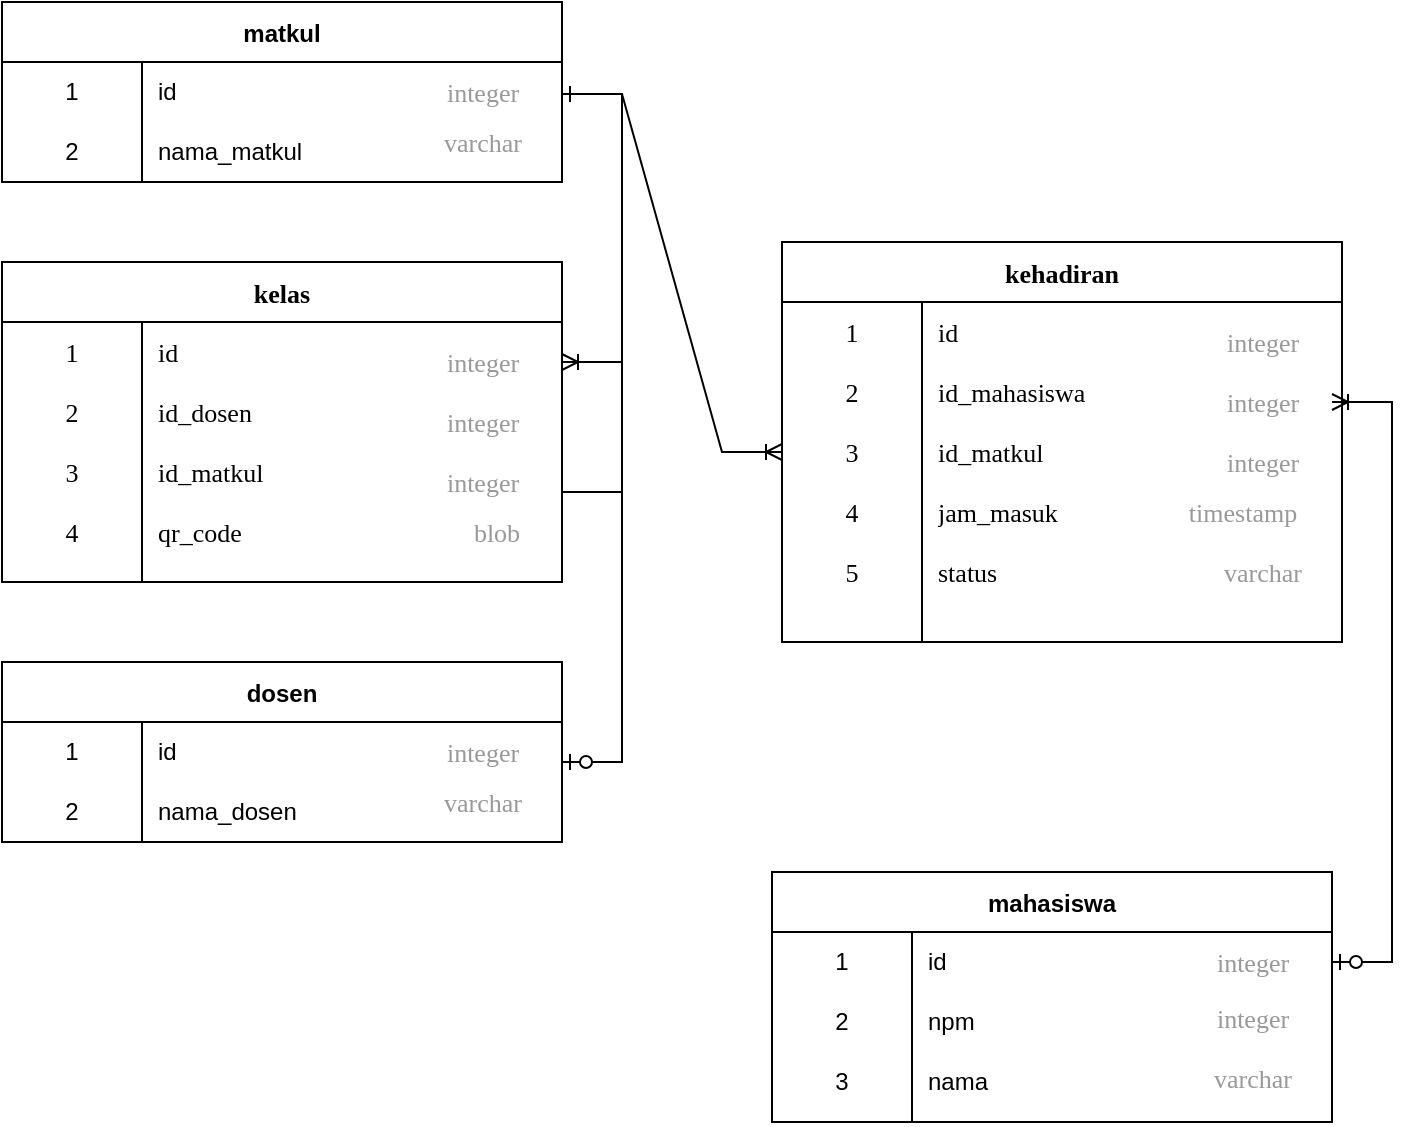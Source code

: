 <mxfile version="20.6.0" type="github"><diagram id="CvN0wR7AOAjx9qafkPoJ" name="Page-1"><mxGraphModel dx="1262" dy="683" grid="1" gridSize="10" guides="1" tooltips="1" connect="1" arrows="1" fold="1" page="1" pageScale="1" pageWidth="850" pageHeight="1100" math="0" shadow="0"><root><mxCell id="0"/><mxCell id="1" parent="0"/><mxCell id="g2jilhp7KrY-lgzoTf6S-3" value="matkul" style="shape=table;startSize=30;container=1;collapsible=0;childLayout=tableLayout;fixedRows=1;rowLines=0;fontStyle=1;" vertex="1" parent="1"><mxGeometry x="60" y="70" width="280" height="90" as="geometry"/></mxCell><mxCell id="g2jilhp7KrY-lgzoTf6S-4" value="" style="shape=tableRow;horizontal=0;startSize=0;swimlaneHead=0;swimlaneBody=0;top=0;left=0;bottom=0;right=0;collapsible=0;dropTarget=0;fillColor=none;points=[[0,0.5],[1,0.5]];portConstraint=eastwest;" vertex="1" parent="g2jilhp7KrY-lgzoTf6S-3"><mxGeometry y="30" width="280" height="30" as="geometry"/></mxCell><mxCell id="g2jilhp7KrY-lgzoTf6S-5" value="1" style="shape=partialRectangle;html=1;whiteSpace=wrap;connectable=0;fillColor=none;top=0;left=0;bottom=0;right=0;overflow=hidden;pointerEvents=1;" vertex="1" parent="g2jilhp7KrY-lgzoTf6S-4"><mxGeometry width="70" height="30" as="geometry"><mxRectangle width="70" height="30" as="alternateBounds"/></mxGeometry></mxCell><mxCell id="g2jilhp7KrY-lgzoTf6S-6" value="id" style="shape=partialRectangle;html=1;whiteSpace=wrap;connectable=0;fillColor=none;top=0;left=0;bottom=0;right=0;align=left;spacingLeft=6;overflow=hidden;" vertex="1" parent="g2jilhp7KrY-lgzoTf6S-4"><mxGeometry x="70" width="210" height="30" as="geometry"><mxRectangle width="210" height="30" as="alternateBounds"/></mxGeometry></mxCell><mxCell id="g2jilhp7KrY-lgzoTf6S-7" value="" style="shape=tableRow;horizontal=0;startSize=0;swimlaneHead=0;swimlaneBody=0;top=0;left=0;bottom=0;right=0;collapsible=0;dropTarget=0;fillColor=none;points=[[0,0.5],[1,0.5]];portConstraint=eastwest;" vertex="1" parent="g2jilhp7KrY-lgzoTf6S-3"><mxGeometry y="60" width="280" height="30" as="geometry"/></mxCell><mxCell id="g2jilhp7KrY-lgzoTf6S-8" value="2" style="shape=partialRectangle;html=1;whiteSpace=wrap;connectable=0;fillColor=none;top=0;left=0;bottom=0;right=0;overflow=hidden;" vertex="1" parent="g2jilhp7KrY-lgzoTf6S-7"><mxGeometry width="70" height="30" as="geometry"><mxRectangle width="70" height="30" as="alternateBounds"/></mxGeometry></mxCell><mxCell id="g2jilhp7KrY-lgzoTf6S-9" value="nama_matkul" style="shape=partialRectangle;html=1;whiteSpace=wrap;connectable=0;fillColor=none;top=0;left=0;bottom=0;right=0;align=left;spacingLeft=6;overflow=hidden;" vertex="1" parent="g2jilhp7KrY-lgzoTf6S-7"><mxGeometry x="70" width="210" height="30" as="geometry"><mxRectangle width="210" height="30" as="alternateBounds"/></mxGeometry></mxCell><mxCell id="g2jilhp7KrY-lgzoTf6S-31" value="integer" style="text;strokeColor=none;fillColor=none;html=1;fontSize=13;fontStyle=0;verticalAlign=middle;align=center;fontFamily=Tahoma;fontColor=#999999;" vertex="1" parent="1"><mxGeometry x="250" y="95" width="100" height="40" as="geometry"/></mxCell><mxCell id="g2jilhp7KrY-lgzoTf6S-32" value="varchar" style="text;strokeColor=none;fillColor=none;html=1;fontSize=13;fontStyle=0;verticalAlign=middle;align=center;fontFamily=Tahoma;fontColor=#999999;" vertex="1" parent="1"><mxGeometry x="250" y="120" width="100" height="40" as="geometry"/></mxCell><mxCell id="g2jilhp7KrY-lgzoTf6S-55" value="kelas" style="shape=table;startSize=30;container=1;collapsible=0;childLayout=tableLayout;fixedRows=1;rowLines=0;fontStyle=1;strokeWidth=1;fontFamily=Tahoma;fontSize=13;fontColor=#000000;" vertex="1" parent="1"><mxGeometry x="60" y="200" width="280" height="160" as="geometry"/></mxCell><mxCell id="g2jilhp7KrY-lgzoTf6S-56" value="" style="shape=tableRow;horizontal=0;startSize=0;swimlaneHead=0;swimlaneBody=0;top=0;left=0;bottom=0;right=0;collapsible=0;dropTarget=0;fillColor=none;points=[[0,0.5],[1,0.5]];portConstraint=eastwest;strokeWidth=1;fontFamily=Tahoma;fontSize=13;fontColor=#999999;" vertex="1" parent="g2jilhp7KrY-lgzoTf6S-55"><mxGeometry y="30" width="280" height="30" as="geometry"/></mxCell><mxCell id="g2jilhp7KrY-lgzoTf6S-57" value="&lt;font color=&quot;#000000&quot;&gt;1&lt;/font&gt;" style="shape=partialRectangle;html=1;whiteSpace=wrap;connectable=0;fillColor=none;top=0;left=0;bottom=0;right=0;overflow=hidden;pointerEvents=1;strokeWidth=1;fontFamily=Tahoma;fontSize=13;fontColor=#999999;" vertex="1" parent="g2jilhp7KrY-lgzoTf6S-56"><mxGeometry width="70" height="30" as="geometry"><mxRectangle width="70" height="30" as="alternateBounds"/></mxGeometry></mxCell><mxCell id="g2jilhp7KrY-lgzoTf6S-58" value="&lt;font color=&quot;#000000&quot;&gt;id&lt;/font&gt;" style="shape=partialRectangle;html=1;whiteSpace=wrap;connectable=0;fillColor=none;top=0;left=0;bottom=0;right=0;align=left;spacingLeft=6;overflow=hidden;strokeWidth=1;fontFamily=Tahoma;fontSize=13;fontColor=#999999;" vertex="1" parent="g2jilhp7KrY-lgzoTf6S-56"><mxGeometry x="70" width="210" height="30" as="geometry"><mxRectangle width="210" height="30" as="alternateBounds"/></mxGeometry></mxCell><mxCell id="g2jilhp7KrY-lgzoTf6S-59" value="" style="shape=tableRow;horizontal=0;startSize=0;swimlaneHead=0;swimlaneBody=0;top=0;left=0;bottom=0;right=0;collapsible=0;dropTarget=0;fillColor=none;points=[[0,0.5],[1,0.5]];portConstraint=eastwest;strokeWidth=1;fontFamily=Tahoma;fontSize=13;fontColor=#999999;" vertex="1" parent="g2jilhp7KrY-lgzoTf6S-55"><mxGeometry y="60" width="280" height="30" as="geometry"/></mxCell><mxCell id="g2jilhp7KrY-lgzoTf6S-60" value="&lt;font color=&quot;#000000&quot;&gt;2&lt;/font&gt;" style="shape=partialRectangle;html=1;whiteSpace=wrap;connectable=0;fillColor=none;top=0;left=0;bottom=0;right=0;overflow=hidden;strokeWidth=1;fontFamily=Tahoma;fontSize=13;fontColor=#999999;" vertex="1" parent="g2jilhp7KrY-lgzoTf6S-59"><mxGeometry width="70" height="30" as="geometry"><mxRectangle width="70" height="30" as="alternateBounds"/></mxGeometry></mxCell><mxCell id="g2jilhp7KrY-lgzoTf6S-61" value="&lt;font color=&quot;#000000&quot;&gt;id_dosen&lt;/font&gt;" style="shape=partialRectangle;html=1;whiteSpace=wrap;connectable=0;fillColor=none;top=0;left=0;bottom=0;right=0;align=left;spacingLeft=6;overflow=hidden;strokeWidth=1;fontFamily=Tahoma;fontSize=13;fontColor=#999999;" vertex="1" parent="g2jilhp7KrY-lgzoTf6S-59"><mxGeometry x="70" width="210" height="30" as="geometry"><mxRectangle width="210" height="30" as="alternateBounds"/></mxGeometry></mxCell><mxCell id="g2jilhp7KrY-lgzoTf6S-62" value="" style="shape=tableRow;horizontal=0;startSize=0;swimlaneHead=0;swimlaneBody=0;top=0;left=0;bottom=0;right=0;collapsible=0;dropTarget=0;fillColor=none;points=[[0,0.5],[1,0.5]];portConstraint=eastwest;strokeWidth=1;fontFamily=Tahoma;fontSize=13;fontColor=#999999;" vertex="1" parent="g2jilhp7KrY-lgzoTf6S-55"><mxGeometry y="90" width="280" height="30" as="geometry"/></mxCell><mxCell id="g2jilhp7KrY-lgzoTf6S-63" value="&lt;font color=&quot;#000000&quot;&gt;3&lt;/font&gt;" style="shape=partialRectangle;html=1;whiteSpace=wrap;connectable=0;fillColor=none;top=0;left=0;bottom=0;right=0;overflow=hidden;strokeWidth=1;fontFamily=Tahoma;fontSize=13;fontColor=#999999;" vertex="1" parent="g2jilhp7KrY-lgzoTf6S-62"><mxGeometry width="70" height="30" as="geometry"><mxRectangle width="70" height="30" as="alternateBounds"/></mxGeometry></mxCell><mxCell id="g2jilhp7KrY-lgzoTf6S-64" value="&lt;font color=&quot;#000000&quot;&gt;id_matkul&lt;/font&gt;" style="shape=partialRectangle;html=1;whiteSpace=wrap;connectable=0;fillColor=none;top=0;left=0;bottom=0;right=0;align=left;spacingLeft=6;overflow=hidden;strokeWidth=1;fontFamily=Tahoma;fontSize=13;fontColor=#999999;" vertex="1" parent="g2jilhp7KrY-lgzoTf6S-62"><mxGeometry x="70" width="210" height="30" as="geometry"><mxRectangle width="210" height="30" as="alternateBounds"/></mxGeometry></mxCell><mxCell id="g2jilhp7KrY-lgzoTf6S-65" value="" style="endArrow=none;html=1;rounded=0;fontFamily=Tahoma;fontSize=13;fontColor=#999999;exitX=0.25;exitY=1;exitDx=0;exitDy=0;" edge="1" parent="1" source="g2jilhp7KrY-lgzoTf6S-55"><mxGeometry width="50" height="50" relative="1" as="geometry"><mxPoint x="80" y="370" as="sourcePoint"/><mxPoint x="130" y="320" as="targetPoint"/></mxGeometry></mxCell><mxCell id="g2jilhp7KrY-lgzoTf6S-66" value="" style="shape=tableRow;horizontal=0;startSize=0;swimlaneHead=0;swimlaneBody=0;top=0;left=0;bottom=0;right=0;collapsible=0;dropTarget=0;fillColor=none;points=[[0,0.5],[1,0.5]];portConstraint=eastwest;strokeWidth=1;fontFamily=Tahoma;fontSize=13;fontColor=#999999;" vertex="1" parent="1"><mxGeometry x="60" y="320" width="280" height="30" as="geometry"/></mxCell><mxCell id="g2jilhp7KrY-lgzoTf6S-67" value="&lt;font color=&quot;#000000&quot;&gt;4&lt;/font&gt;" style="shape=partialRectangle;html=1;whiteSpace=wrap;connectable=0;fillColor=none;top=0;left=0;bottom=0;right=0;overflow=hidden;strokeWidth=1;fontFamily=Tahoma;fontSize=13;fontColor=#999999;" vertex="1" parent="g2jilhp7KrY-lgzoTf6S-66"><mxGeometry width="70" height="30" as="geometry"><mxRectangle width="70" height="30" as="alternateBounds"/></mxGeometry></mxCell><mxCell id="g2jilhp7KrY-lgzoTf6S-68" value="&lt;font color=&quot;#000000&quot;&gt;qr_code&lt;/font&gt;" style="shape=partialRectangle;html=1;whiteSpace=wrap;connectable=0;fillColor=none;top=0;left=0;bottom=0;right=0;align=left;spacingLeft=6;overflow=hidden;strokeWidth=1;fontFamily=Tahoma;fontSize=13;fontColor=#999999;" vertex="1" parent="g2jilhp7KrY-lgzoTf6S-66"><mxGeometry x="70" width="210" height="30" as="geometry"><mxRectangle width="210" height="30" as="alternateBounds"/></mxGeometry></mxCell><mxCell id="g2jilhp7KrY-lgzoTf6S-69" value="integer" style="text;strokeColor=none;fillColor=none;html=1;fontSize=13;fontStyle=0;verticalAlign=middle;align=center;fontFamily=Tahoma;fontColor=#999999;" vertex="1" parent="1"><mxGeometry x="250" y="230" width="100" height="40" as="geometry"/></mxCell><mxCell id="g2jilhp7KrY-lgzoTf6S-70" value="integer" style="text;strokeColor=none;fillColor=none;html=1;fontSize=13;fontStyle=0;verticalAlign=middle;align=center;fontFamily=Tahoma;fontColor=#999999;" vertex="1" parent="1"><mxGeometry x="250" y="260" width="100" height="40" as="geometry"/></mxCell><mxCell id="g2jilhp7KrY-lgzoTf6S-71" value="integer" style="text;strokeColor=none;fillColor=none;html=1;fontSize=13;fontStyle=0;verticalAlign=middle;align=center;fontFamily=Tahoma;fontColor=#999999;" vertex="1" parent="1"><mxGeometry x="250" y="290" width="100" height="40" as="geometry"/></mxCell><mxCell id="g2jilhp7KrY-lgzoTf6S-72" value="blob" style="text;strokeColor=none;fillColor=none;html=1;fontSize=13;fontStyle=0;verticalAlign=middle;align=center;fontFamily=Tahoma;fontColor=#999999;" vertex="1" parent="1"><mxGeometry x="257" y="315" width="100" height="40" as="geometry"/></mxCell><mxCell id="g2jilhp7KrY-lgzoTf6S-73" value="dosen" style="shape=table;startSize=30;container=1;collapsible=0;childLayout=tableLayout;fixedRows=1;rowLines=0;fontStyle=1;" vertex="1" parent="1"><mxGeometry x="60" y="400" width="280" height="90" as="geometry"/></mxCell><mxCell id="g2jilhp7KrY-lgzoTf6S-74" value="" style="shape=tableRow;horizontal=0;startSize=0;swimlaneHead=0;swimlaneBody=0;top=0;left=0;bottom=0;right=0;collapsible=0;dropTarget=0;fillColor=none;points=[[0,0.5],[1,0.5]];portConstraint=eastwest;" vertex="1" parent="g2jilhp7KrY-lgzoTf6S-73"><mxGeometry y="30" width="280" height="30" as="geometry"/></mxCell><mxCell id="g2jilhp7KrY-lgzoTf6S-75" value="1" style="shape=partialRectangle;html=1;whiteSpace=wrap;connectable=0;fillColor=none;top=0;left=0;bottom=0;right=0;overflow=hidden;pointerEvents=1;" vertex="1" parent="g2jilhp7KrY-lgzoTf6S-74"><mxGeometry width="70" height="30" as="geometry"><mxRectangle width="70" height="30" as="alternateBounds"/></mxGeometry></mxCell><mxCell id="g2jilhp7KrY-lgzoTf6S-76" value="id" style="shape=partialRectangle;html=1;whiteSpace=wrap;connectable=0;fillColor=none;top=0;left=0;bottom=0;right=0;align=left;spacingLeft=6;overflow=hidden;" vertex="1" parent="g2jilhp7KrY-lgzoTf6S-74"><mxGeometry x="70" width="210" height="30" as="geometry"><mxRectangle width="210" height="30" as="alternateBounds"/></mxGeometry></mxCell><mxCell id="g2jilhp7KrY-lgzoTf6S-77" value="" style="shape=tableRow;horizontal=0;startSize=0;swimlaneHead=0;swimlaneBody=0;top=0;left=0;bottom=0;right=0;collapsible=0;dropTarget=0;fillColor=none;points=[[0,0.5],[1,0.5]];portConstraint=eastwest;" vertex="1" parent="g2jilhp7KrY-lgzoTf6S-73"><mxGeometry y="60" width="280" height="30" as="geometry"/></mxCell><mxCell id="g2jilhp7KrY-lgzoTf6S-78" value="2" style="shape=partialRectangle;html=1;whiteSpace=wrap;connectable=0;fillColor=none;top=0;left=0;bottom=0;right=0;overflow=hidden;" vertex="1" parent="g2jilhp7KrY-lgzoTf6S-77"><mxGeometry width="70" height="30" as="geometry"><mxRectangle width="70" height="30" as="alternateBounds"/></mxGeometry></mxCell><mxCell id="g2jilhp7KrY-lgzoTf6S-79" value="nama_dosen" style="shape=partialRectangle;html=1;whiteSpace=wrap;connectable=0;fillColor=none;top=0;left=0;bottom=0;right=0;align=left;spacingLeft=6;overflow=hidden;" vertex="1" parent="g2jilhp7KrY-lgzoTf6S-77"><mxGeometry x="70" width="210" height="30" as="geometry"><mxRectangle width="210" height="30" as="alternateBounds"/></mxGeometry></mxCell><mxCell id="g2jilhp7KrY-lgzoTf6S-80" value="varchar" style="text;strokeColor=none;fillColor=none;html=1;fontSize=13;fontStyle=0;verticalAlign=middle;align=center;fontFamily=Tahoma;fontColor=#999999;" vertex="1" parent="1"><mxGeometry x="250" y="450" width="100" height="40" as="geometry"/></mxCell><mxCell id="g2jilhp7KrY-lgzoTf6S-81" value="integer" style="text;strokeColor=none;fillColor=none;html=1;fontSize=13;fontStyle=0;verticalAlign=middle;align=center;fontFamily=Tahoma;fontColor=#999999;" vertex="1" parent="1"><mxGeometry x="250" y="425" width="100" height="40" as="geometry"/></mxCell><mxCell id="g2jilhp7KrY-lgzoTf6S-82" value="kehadiran" style="shape=table;startSize=30;container=1;collapsible=0;childLayout=tableLayout;fixedRows=1;rowLines=0;fontStyle=1;strokeWidth=1;fontFamily=Tahoma;fontSize=13;fontColor=#000000;" vertex="1" parent="1"><mxGeometry x="450" y="190" width="280" height="200" as="geometry"/></mxCell><mxCell id="g2jilhp7KrY-lgzoTf6S-83" value="" style="shape=tableRow;horizontal=0;startSize=0;swimlaneHead=0;swimlaneBody=0;top=0;left=0;bottom=0;right=0;collapsible=0;dropTarget=0;fillColor=none;points=[[0,0.5],[1,0.5]];portConstraint=eastwest;strokeWidth=1;fontFamily=Tahoma;fontSize=13;fontColor=#999999;" vertex="1" parent="g2jilhp7KrY-lgzoTf6S-82"><mxGeometry y="30" width="280" height="30" as="geometry"/></mxCell><mxCell id="g2jilhp7KrY-lgzoTf6S-84" value="&lt;font color=&quot;#000000&quot;&gt;1&lt;/font&gt;" style="shape=partialRectangle;html=1;whiteSpace=wrap;connectable=0;fillColor=none;top=0;left=0;bottom=0;right=0;overflow=hidden;pointerEvents=1;strokeWidth=1;fontFamily=Tahoma;fontSize=13;fontColor=#999999;" vertex="1" parent="g2jilhp7KrY-lgzoTf6S-83"><mxGeometry width="70" height="30" as="geometry"><mxRectangle width="70" height="30" as="alternateBounds"/></mxGeometry></mxCell><mxCell id="g2jilhp7KrY-lgzoTf6S-85" value="&lt;font color=&quot;#000000&quot;&gt;id&lt;/font&gt;" style="shape=partialRectangle;html=1;whiteSpace=wrap;connectable=0;fillColor=none;top=0;left=0;bottom=0;right=0;align=left;spacingLeft=6;overflow=hidden;strokeWidth=1;fontFamily=Tahoma;fontSize=13;fontColor=#999999;" vertex="1" parent="g2jilhp7KrY-lgzoTf6S-83"><mxGeometry x="70" width="210" height="30" as="geometry"><mxRectangle width="210" height="30" as="alternateBounds"/></mxGeometry></mxCell><mxCell id="g2jilhp7KrY-lgzoTf6S-86" value="" style="shape=tableRow;horizontal=0;startSize=0;swimlaneHead=0;swimlaneBody=0;top=0;left=0;bottom=0;right=0;collapsible=0;dropTarget=0;fillColor=none;points=[[0,0.5],[1,0.5]];portConstraint=eastwest;strokeWidth=1;fontFamily=Tahoma;fontSize=13;fontColor=#999999;" vertex="1" parent="g2jilhp7KrY-lgzoTf6S-82"><mxGeometry y="60" width="280" height="30" as="geometry"/></mxCell><mxCell id="g2jilhp7KrY-lgzoTf6S-87" value="&lt;font color=&quot;#000000&quot;&gt;2&lt;/font&gt;" style="shape=partialRectangle;html=1;whiteSpace=wrap;connectable=0;fillColor=none;top=0;left=0;bottom=0;right=0;overflow=hidden;strokeWidth=1;fontFamily=Tahoma;fontSize=13;fontColor=#999999;" vertex="1" parent="g2jilhp7KrY-lgzoTf6S-86"><mxGeometry width="70" height="30" as="geometry"><mxRectangle width="70" height="30" as="alternateBounds"/></mxGeometry></mxCell><mxCell id="g2jilhp7KrY-lgzoTf6S-88" value="&lt;font color=&quot;#000000&quot;&gt;id_mahasiswa&lt;/font&gt;" style="shape=partialRectangle;html=1;whiteSpace=wrap;connectable=0;fillColor=none;top=0;left=0;bottom=0;right=0;align=left;spacingLeft=6;overflow=hidden;strokeWidth=1;fontFamily=Tahoma;fontSize=13;fontColor=#999999;" vertex="1" parent="g2jilhp7KrY-lgzoTf6S-86"><mxGeometry x="70" width="210" height="30" as="geometry"><mxRectangle width="210" height="30" as="alternateBounds"/></mxGeometry></mxCell><mxCell id="g2jilhp7KrY-lgzoTf6S-89" value="" style="shape=tableRow;horizontal=0;startSize=0;swimlaneHead=0;swimlaneBody=0;top=0;left=0;bottom=0;right=0;collapsible=0;dropTarget=0;fillColor=none;points=[[0,0.5],[1,0.5]];portConstraint=eastwest;strokeWidth=1;fontFamily=Tahoma;fontSize=13;fontColor=#999999;" vertex="1" parent="g2jilhp7KrY-lgzoTf6S-82"><mxGeometry y="90" width="280" height="30" as="geometry"/></mxCell><mxCell id="g2jilhp7KrY-lgzoTf6S-90" value="&lt;font color=&quot;#000000&quot;&gt;3&lt;/font&gt;" style="shape=partialRectangle;html=1;whiteSpace=wrap;connectable=0;fillColor=none;top=0;left=0;bottom=0;right=0;overflow=hidden;strokeWidth=1;fontFamily=Tahoma;fontSize=13;fontColor=#999999;" vertex="1" parent="g2jilhp7KrY-lgzoTf6S-89"><mxGeometry width="70" height="30" as="geometry"><mxRectangle width="70" height="30" as="alternateBounds"/></mxGeometry></mxCell><mxCell id="g2jilhp7KrY-lgzoTf6S-91" value="&lt;font color=&quot;#000000&quot;&gt;id_matkul&lt;/font&gt;" style="shape=partialRectangle;html=1;whiteSpace=wrap;connectable=0;fillColor=none;top=0;left=0;bottom=0;right=0;align=left;spacingLeft=6;overflow=hidden;strokeWidth=1;fontFamily=Tahoma;fontSize=13;fontColor=#999999;" vertex="1" parent="g2jilhp7KrY-lgzoTf6S-89"><mxGeometry x="70" width="210" height="30" as="geometry"><mxRectangle width="210" height="30" as="alternateBounds"/></mxGeometry></mxCell><mxCell id="g2jilhp7KrY-lgzoTf6S-92" value="" style="endArrow=none;html=1;rounded=0;fontFamily=Tahoma;fontSize=13;fontColor=#999999;exitX=0.25;exitY=1;exitDx=0;exitDy=0;" edge="1" parent="1" source="g2jilhp7KrY-lgzoTf6S-82"><mxGeometry width="50" height="50" relative="1" as="geometry"><mxPoint x="470" y="360" as="sourcePoint"/><mxPoint x="520" y="310" as="targetPoint"/></mxGeometry></mxCell><mxCell id="g2jilhp7KrY-lgzoTf6S-93" value="" style="shape=tableRow;horizontal=0;startSize=0;swimlaneHead=0;swimlaneBody=0;top=0;left=0;bottom=0;right=0;collapsible=0;dropTarget=0;fillColor=none;points=[[0,0.5],[1,0.5]];portConstraint=eastwest;strokeWidth=1;fontFamily=Tahoma;fontSize=13;fontColor=#999999;" vertex="1" parent="1"><mxGeometry x="450" y="310" width="280" height="30" as="geometry"/></mxCell><mxCell id="g2jilhp7KrY-lgzoTf6S-94" value="&lt;font color=&quot;#000000&quot;&gt;4&lt;/font&gt;" style="shape=partialRectangle;html=1;whiteSpace=wrap;connectable=0;fillColor=none;top=0;left=0;bottom=0;right=0;overflow=hidden;strokeWidth=1;fontFamily=Tahoma;fontSize=13;fontColor=#999999;" vertex="1" parent="g2jilhp7KrY-lgzoTf6S-93"><mxGeometry width="70" height="30" as="geometry"><mxRectangle width="70" height="30" as="alternateBounds"/></mxGeometry></mxCell><mxCell id="g2jilhp7KrY-lgzoTf6S-95" value="&lt;font color=&quot;#000000&quot;&gt;jam_masuk&lt;/font&gt;" style="shape=partialRectangle;html=1;whiteSpace=wrap;connectable=0;fillColor=none;top=0;left=0;bottom=0;right=0;align=left;spacingLeft=6;overflow=hidden;strokeWidth=1;fontFamily=Tahoma;fontSize=13;fontColor=#999999;" vertex="1" parent="g2jilhp7KrY-lgzoTf6S-93"><mxGeometry x="70" width="210" height="30" as="geometry"><mxRectangle width="210" height="30" as="alternateBounds"/></mxGeometry></mxCell><mxCell id="g2jilhp7KrY-lgzoTf6S-96" value="integer" style="text;strokeColor=none;fillColor=none;html=1;fontSize=13;fontStyle=0;verticalAlign=middle;align=center;fontFamily=Tahoma;fontColor=#999999;" vertex="1" parent="1"><mxGeometry x="640" y="220" width="100" height="40" as="geometry"/></mxCell><mxCell id="g2jilhp7KrY-lgzoTf6S-97" value="integer" style="text;strokeColor=none;fillColor=none;html=1;fontSize=13;fontStyle=0;verticalAlign=middle;align=center;fontFamily=Tahoma;fontColor=#999999;" vertex="1" parent="1"><mxGeometry x="640" y="250" width="100" height="40" as="geometry"/></mxCell><mxCell id="g2jilhp7KrY-lgzoTf6S-98" value="integer" style="text;strokeColor=none;fillColor=none;html=1;fontSize=13;fontStyle=0;verticalAlign=middle;align=center;fontFamily=Tahoma;fontColor=#999999;" vertex="1" parent="1"><mxGeometry x="640" y="280" width="100" height="40" as="geometry"/></mxCell><mxCell id="g2jilhp7KrY-lgzoTf6S-99" value="timestamp" style="text;strokeColor=none;fillColor=none;html=1;fontSize=13;fontStyle=0;verticalAlign=middle;align=center;fontFamily=Tahoma;fontColor=#999999;" vertex="1" parent="1"><mxGeometry x="630" y="305" width="100" height="40" as="geometry"/></mxCell><mxCell id="g2jilhp7KrY-lgzoTf6S-100" value="&lt;font color=&quot;#000000&quot;&gt;status&lt;/font&gt;" style="shape=partialRectangle;html=1;whiteSpace=wrap;connectable=0;fillColor=none;top=0;left=0;bottom=0;right=0;align=left;spacingLeft=6;overflow=hidden;strokeWidth=1;fontFamily=Tahoma;fontSize=13;fontColor=#999999;" vertex="1" parent="1"><mxGeometry x="520" y="340" width="210" height="30" as="geometry"><mxRectangle width="210" height="30" as="alternateBounds"/></mxGeometry></mxCell><mxCell id="g2jilhp7KrY-lgzoTf6S-101" value="&lt;font color=&quot;#000000&quot;&gt;5&lt;/font&gt;" style="shape=partialRectangle;html=1;whiteSpace=wrap;connectable=0;fillColor=none;top=0;left=0;bottom=0;right=0;overflow=hidden;strokeWidth=1;fontFamily=Tahoma;fontSize=13;fontColor=#999999;" vertex="1" parent="1"><mxGeometry x="450" y="340" width="70" height="30" as="geometry"><mxRectangle width="70" height="30" as="alternateBounds"/></mxGeometry></mxCell><mxCell id="g2jilhp7KrY-lgzoTf6S-102" value="varchar" style="text;strokeColor=none;fillColor=none;html=1;fontSize=13;fontStyle=0;verticalAlign=middle;align=center;fontFamily=Tahoma;fontColor=#999999;" vertex="1" parent="1"><mxGeometry x="640" y="335" width="100" height="40" as="geometry"/></mxCell><mxCell id="g2jilhp7KrY-lgzoTf6S-103" value="mahasiswa" style="shape=table;startSize=30;container=1;collapsible=0;childLayout=tableLayout;fixedRows=1;rowLines=0;fontStyle=1;" vertex="1" parent="1"><mxGeometry x="445" y="505" width="280" height="125" as="geometry"/></mxCell><mxCell id="g2jilhp7KrY-lgzoTf6S-104" value="" style="shape=tableRow;horizontal=0;startSize=0;swimlaneHead=0;swimlaneBody=0;top=0;left=0;bottom=0;right=0;collapsible=0;dropTarget=0;fillColor=none;points=[[0,0.5],[1,0.5]];portConstraint=eastwest;" vertex="1" parent="g2jilhp7KrY-lgzoTf6S-103"><mxGeometry y="30" width="280" height="30" as="geometry"/></mxCell><mxCell id="g2jilhp7KrY-lgzoTf6S-105" value="1" style="shape=partialRectangle;html=1;whiteSpace=wrap;connectable=0;fillColor=none;top=0;left=0;bottom=0;right=0;overflow=hidden;pointerEvents=1;" vertex="1" parent="g2jilhp7KrY-lgzoTf6S-104"><mxGeometry width="70" height="30" as="geometry"><mxRectangle width="70" height="30" as="alternateBounds"/></mxGeometry></mxCell><mxCell id="g2jilhp7KrY-lgzoTf6S-106" value="id" style="shape=partialRectangle;html=1;whiteSpace=wrap;connectable=0;fillColor=none;top=0;left=0;bottom=0;right=0;align=left;spacingLeft=6;overflow=hidden;" vertex="1" parent="g2jilhp7KrY-lgzoTf6S-104"><mxGeometry x="70" width="210" height="30" as="geometry"><mxRectangle width="210" height="30" as="alternateBounds"/></mxGeometry></mxCell><mxCell id="g2jilhp7KrY-lgzoTf6S-107" value="" style="shape=tableRow;horizontal=0;startSize=0;swimlaneHead=0;swimlaneBody=0;top=0;left=0;bottom=0;right=0;collapsible=0;dropTarget=0;fillColor=none;points=[[0,0.5],[1,0.5]];portConstraint=eastwest;" vertex="1" parent="g2jilhp7KrY-lgzoTf6S-103"><mxGeometry y="60" width="280" height="30" as="geometry"/></mxCell><mxCell id="g2jilhp7KrY-lgzoTf6S-108" value="2" style="shape=partialRectangle;html=1;whiteSpace=wrap;connectable=0;fillColor=none;top=0;left=0;bottom=0;right=0;overflow=hidden;" vertex="1" parent="g2jilhp7KrY-lgzoTf6S-107"><mxGeometry width="70" height="30" as="geometry"><mxRectangle width="70" height="30" as="alternateBounds"/></mxGeometry></mxCell><mxCell id="g2jilhp7KrY-lgzoTf6S-109" value="npm" style="shape=partialRectangle;html=1;whiteSpace=wrap;connectable=0;fillColor=none;top=0;left=0;bottom=0;right=0;align=left;spacingLeft=6;overflow=hidden;" vertex="1" parent="g2jilhp7KrY-lgzoTf6S-107"><mxGeometry x="70" width="210" height="30" as="geometry"><mxRectangle width="210" height="30" as="alternateBounds"/></mxGeometry></mxCell><mxCell id="g2jilhp7KrY-lgzoTf6S-110" value="varchar" style="text;strokeColor=none;fillColor=none;html=1;fontSize=13;fontStyle=0;verticalAlign=middle;align=center;fontFamily=Tahoma;fontColor=#999999;" vertex="1" parent="1"><mxGeometry x="635" y="588" width="100" height="40" as="geometry"/></mxCell><mxCell id="g2jilhp7KrY-lgzoTf6S-111" value="integer" style="text;strokeColor=none;fillColor=none;html=1;fontSize=13;fontStyle=0;verticalAlign=middle;align=center;fontFamily=Tahoma;fontColor=#999999;" vertex="1" parent="1"><mxGeometry x="635" y="530" width="100" height="40" as="geometry"/></mxCell><mxCell id="g2jilhp7KrY-lgzoTf6S-112" value="" style="endArrow=none;html=1;rounded=0;fontFamily=Tahoma;fontSize=13;fontColor=#000000;exitX=0.25;exitY=1;exitDx=0;exitDy=0;" edge="1" parent="1" source="g2jilhp7KrY-lgzoTf6S-103"><mxGeometry width="50" height="50" relative="1" as="geometry"><mxPoint x="465" y="645" as="sourcePoint"/><mxPoint x="515" y="595" as="targetPoint"/></mxGeometry></mxCell><mxCell id="g2jilhp7KrY-lgzoTf6S-113" value="3" style="shape=partialRectangle;html=1;whiteSpace=wrap;connectable=0;fillColor=none;top=0;left=0;bottom=0;right=0;overflow=hidden;" vertex="1" parent="1"><mxGeometry x="445" y="595" width="70" height="30" as="geometry"><mxRectangle width="70" height="30" as="alternateBounds"/></mxGeometry></mxCell><mxCell id="g2jilhp7KrY-lgzoTf6S-114" value="nama" style="shape=partialRectangle;html=1;whiteSpace=wrap;connectable=0;fillColor=none;top=0;left=0;bottom=0;right=0;align=left;spacingLeft=6;overflow=hidden;" vertex="1" parent="1"><mxGeometry x="515" y="595" width="125" height="30" as="geometry"><mxRectangle width="210" height="30" as="alternateBounds"/></mxGeometry></mxCell><mxCell id="g2jilhp7KrY-lgzoTf6S-115" value="integer" style="text;strokeColor=none;fillColor=none;html=1;fontSize=13;fontStyle=0;verticalAlign=middle;align=center;fontFamily=Tahoma;fontColor=#999999;" vertex="1" parent="1"><mxGeometry x="635" y="558" width="100" height="40" as="geometry"/></mxCell><mxCell id="g2jilhp7KrY-lgzoTf6S-117" value="" style="edgeStyle=entityRelationEdgeStyle;fontSize=12;html=1;endArrow=ERone;endFill=1;rounded=0;fontFamily=Tahoma;fontColor=#000000;entryX=0.9;entryY=-0.1;entryDx=0;entryDy=0;entryPerimeter=0;" edge="1" parent="1" target="g2jilhp7KrY-lgzoTf6S-32"><mxGeometry width="100" height="100" relative="1" as="geometry"><mxPoint x="340" y="315" as="sourcePoint"/><mxPoint x="440" y="215" as="targetPoint"/></mxGeometry></mxCell><mxCell id="g2jilhp7KrY-lgzoTf6S-118" value="" style="edgeStyle=entityRelationEdgeStyle;fontSize=12;html=1;endArrow=ERoneToMany;rounded=0;fontFamily=Tahoma;fontColor=#000000;entryX=0;entryY=0.5;entryDx=0;entryDy=0;" edge="1" parent="1" target="g2jilhp7KrY-lgzoTf6S-89"><mxGeometry width="100" height="100" relative="1" as="geometry"><mxPoint x="340" y="116" as="sourcePoint"/><mxPoint x="440" y="16" as="targetPoint"/></mxGeometry></mxCell><mxCell id="g2jilhp7KrY-lgzoTf6S-119" value="" style="edgeStyle=entityRelationEdgeStyle;fontSize=12;html=1;endArrow=ERoneToMany;startArrow=ERzeroToOne;rounded=0;fontFamily=Tahoma;fontColor=#000000;entryX=0.9;entryY=0.5;entryDx=0;entryDy=0;entryPerimeter=0;" edge="1" parent="1" target="g2jilhp7KrY-lgzoTf6S-69"><mxGeometry width="100" height="100" relative="1" as="geometry"><mxPoint x="340" y="450" as="sourcePoint"/><mxPoint x="440" y="350" as="targetPoint"/></mxGeometry></mxCell><mxCell id="g2jilhp7KrY-lgzoTf6S-120" value="" style="edgeStyle=entityRelationEdgeStyle;fontSize=12;html=1;endArrow=ERoneToMany;startArrow=ERzeroToOne;rounded=0;fontFamily=Tahoma;fontColor=#000000;entryX=0.85;entryY=0.5;entryDx=0;entryDy=0;entryPerimeter=0;" edge="1" parent="1" target="g2jilhp7KrY-lgzoTf6S-97"><mxGeometry width="100" height="100" relative="1" as="geometry"><mxPoint x="725" y="550" as="sourcePoint"/><mxPoint x="825" y="450" as="targetPoint"/></mxGeometry></mxCell></root></mxGraphModel></diagram></mxfile>